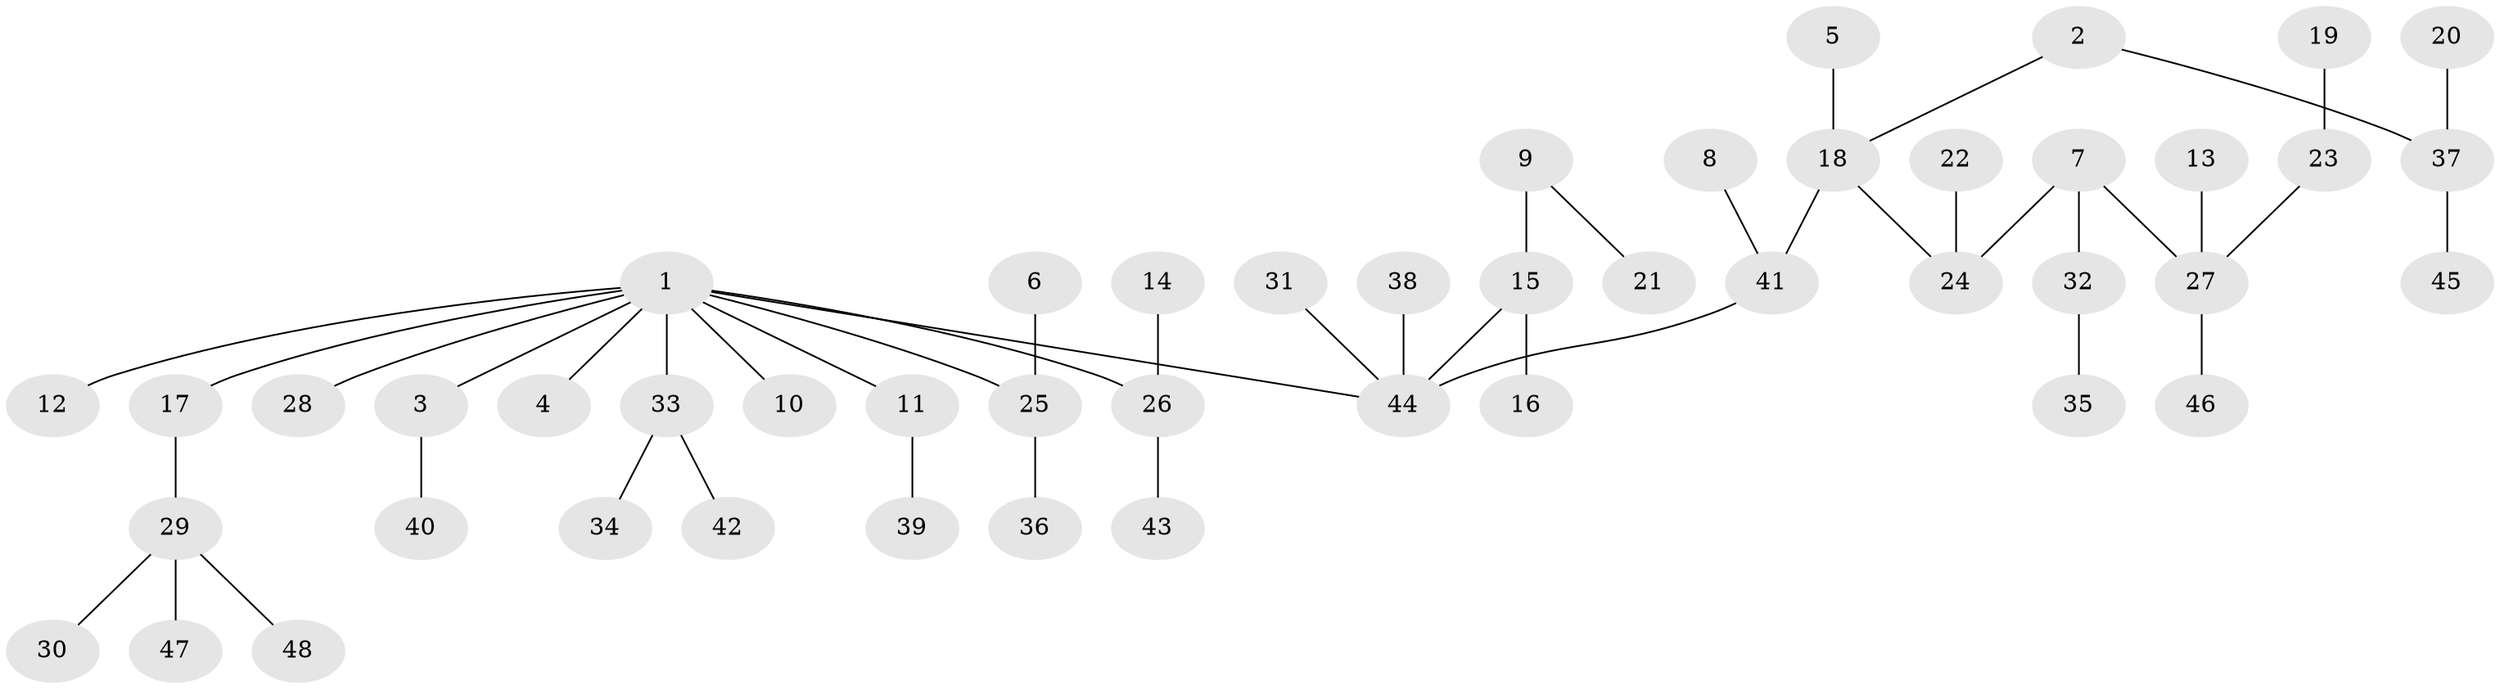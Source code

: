 // original degree distribution, {7: 0.010526315789473684, 3: 0.17894736842105263, 4: 0.05263157894736842, 6: 0.010526315789473684, 5: 0.031578947368421054, 2: 0.22105263157894736, 1: 0.49473684210526314}
// Generated by graph-tools (version 1.1) at 2025/26/03/09/25 03:26:22]
// undirected, 48 vertices, 47 edges
graph export_dot {
graph [start="1"]
  node [color=gray90,style=filled];
  1;
  2;
  3;
  4;
  5;
  6;
  7;
  8;
  9;
  10;
  11;
  12;
  13;
  14;
  15;
  16;
  17;
  18;
  19;
  20;
  21;
  22;
  23;
  24;
  25;
  26;
  27;
  28;
  29;
  30;
  31;
  32;
  33;
  34;
  35;
  36;
  37;
  38;
  39;
  40;
  41;
  42;
  43;
  44;
  45;
  46;
  47;
  48;
  1 -- 3 [weight=1.0];
  1 -- 4 [weight=1.0];
  1 -- 10 [weight=1.0];
  1 -- 11 [weight=1.0];
  1 -- 12 [weight=1.0];
  1 -- 17 [weight=1.0];
  1 -- 25 [weight=1.0];
  1 -- 26 [weight=1.0];
  1 -- 28 [weight=1.0];
  1 -- 33 [weight=1.0];
  1 -- 44 [weight=1.0];
  2 -- 18 [weight=1.0];
  2 -- 37 [weight=1.0];
  3 -- 40 [weight=1.0];
  5 -- 18 [weight=1.0];
  6 -- 25 [weight=1.0];
  7 -- 24 [weight=1.0];
  7 -- 27 [weight=1.0];
  7 -- 32 [weight=1.0];
  8 -- 41 [weight=1.0];
  9 -- 15 [weight=1.0];
  9 -- 21 [weight=1.0];
  11 -- 39 [weight=1.0];
  13 -- 27 [weight=1.0];
  14 -- 26 [weight=1.0];
  15 -- 16 [weight=1.0];
  15 -- 44 [weight=1.0];
  17 -- 29 [weight=1.0];
  18 -- 24 [weight=1.0];
  18 -- 41 [weight=1.0];
  19 -- 23 [weight=1.0];
  20 -- 37 [weight=1.0];
  22 -- 24 [weight=1.0];
  23 -- 27 [weight=1.0];
  25 -- 36 [weight=1.0];
  26 -- 43 [weight=1.0];
  27 -- 46 [weight=1.0];
  29 -- 30 [weight=1.0];
  29 -- 47 [weight=1.0];
  29 -- 48 [weight=1.0];
  31 -- 44 [weight=1.0];
  32 -- 35 [weight=1.0];
  33 -- 34 [weight=1.0];
  33 -- 42 [weight=1.0];
  37 -- 45 [weight=1.0];
  38 -- 44 [weight=1.0];
  41 -- 44 [weight=1.0];
}
